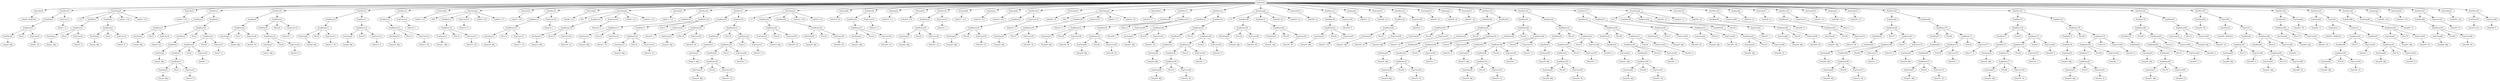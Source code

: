 digraph {
	ordering = out;
	ExpConst98 -> "Value98: 0";
	StatMove28 -> ExpTemp70;
	StatMove28 -> ExpConst98;
	ExpTemp70 -> "Temp70: $rv";
	StatLabel21 -> "Label44: L20";
	ExpMem89 -> ExpBinary95;
	ExpConst96 -> "Value96: 44";
	ExpBinary95 -> ExpTemp69;
	ExpBinary95 -> Plus80;
	ExpBinary95 -> ExpConst96;
	StatLabel20 -> "Label43: L19";
	ExpTemp68 -> "Temp68: T7";
	StatMove26 -> ExpMem88;
	StatMove26 -> ExpTemp68;
	ExpMem88 -> ExpBinary94;
	ExpConst95 -> "Value95: 44";
	ExpBinary94 -> ExpTemp67;
	ExpBinary94 -> Plus79;
	ExpBinary94 -> ExpConst95;
	ExpTemp67 -> "Temp67: $fp";
	ExpMem87 -> ExpBinary93;
	ExpConst94 -> "Value94: 8";
	StatMove13 -> ExpMem38;
	StatMove13 -> ExpConst48;
	ExpMem50 -> ExpMem51;
	ExpMem38 -> ExpBinary41;
	ExpConst46 -> "Value46: 20";
	ExpBinary39 -> ExpTemp30;
	ExpBinary39 -> Plus34;
	ExpBinary39 -> ExpConst45;
	ExpMem19 -> ExpBinary21;
	ExpConst44 -> "Value44: 4";
	StatMove17 -> ExpMem53;
	StatMove17 -> ExpMem57;
	ExpMem33 -> ExpMem34;
	ExpMem34 -> ExpTemp28;
	ExpConst89 -> "Value89: 32";
	ExpBinary34 -> ExpTemp27;
	ExpBinary34 -> Plus30;
	ExpBinary34 -> ExpConst41;
	ExpTemp27 -> "Temp27: $fp";
	ExpMem35 -> ExpBinary38;
	ExpConst40 -> "Value40: 1";
	ExpMem30 -> ExpBinary33;
	ExpTemp30 -> "Temp30: $fp";
	ExpConst39 -> "Value39: 36";
	ExpBinary38 -> ExpTemp29;
	ExpBinary38 -> Plus32;
	ExpBinary38 -> ExpConst42;
	ExpConst38 -> "Value38: 36";
	ExpConst60 -> "Value60: 4";
	ExpMem69 -> ExpBinary73;
	ExpMem29 -> ExpBinary31;
	ExpBinary84 -> ExpMem81;
	ExpBinary84 -> Plus71;
	ExpBinary84 -> ExpConst85;
	ExpTemp25 -> "Temp25: $fp";
	ExpConst36 -> "Value36: 16";
	StatLabel10 -> "Label20: L6";
	StatMove10 -> ExpMem27;
	StatMove10 -> ExpConst35;
	ExpMem4 -> ExpBinary4;
	StatCJump1 -> NE0;
	StatCJump1 -> ExpMem13;
	StatCJump1 -> ExpConst16;
	StatCJump1 -> "Label5: L16";
	StatCJump1 -> "Label6: L17";
	ExpBinary29 -> ExpTemp23;
	ExpBinary29 -> Plus26;
	ExpBinary29 -> ExpConst34;
	ExpBinary53 -> ExpBinary54;
	ExpBinary53 -> Times5;
	ExpBinary53 -> ExpConst60;
	ExpMem64 -> ExpTemp48;
	ExpMem31 -> ExpBinary34;
	StatLabel8 -> "Label17: L11";
	ExpBinary18 -> ExpMem17;
	ExpBinary18 -> Plus17;
	ExpBinary18 -> ExpConst23;
	ExpTemp49 -> "Temp49: $fp";
	StatMove9 -> ExpMem26;
	StatMove9 -> ExpConst33;
	ExpConst86 -> "Value86: 4";
	ExpConst21 -> "Value21: 32";
	ExpTemp22 -> "Temp22: $fp";
	StatJump0 -> "Label15: L11";
	StatLabel7 -> "Label16: L10";
	ExpBinary20 -> ExpTemp16;
	ExpBinary20 -> Plus18;
	ExpBinary20 -> ExpConst24;
	ExpTemp28 -> "Temp28: $fp";
	ExpMem47 -> ExpTemp37;
	ExpMem26 -> ExpBinary28;
	StatLabel16 -> "Label34: L0";
	ExpBinary64 -> ExpTemp46;
	ExpBinary64 -> Plus55;
	ExpBinary64 -> ExpConst68;
	ExpMem25 -> ExpBinary27;
	ExpBinary27 -> ExpTemp21;
	ExpBinary27 -> Plus24;
	ExpBinary27 -> ExpConst30;
	ExpTemp21 -> "Temp21: $fp";
	ExpBinary60 -> ExpTemp43;
	ExpBinary60 -> Plus51;
	ExpBinary60 -> ExpConst64;
	ExpTemp64 -> "Temp64: T7";
	ExpTemp24 -> "Temp24: $fp";
	ExpBinary25 -> ExpTemp19;
	ExpBinary25 -> Plus22;
	ExpBinary25 -> ExpConst28;
	ExpBinary40 -> ExpTemp31;
	ExpBinary40 -> Plus35;
	ExpBinary40 -> ExpConst46;
	ExpBinary26 -> ExpTemp20;
	ExpBinary26 -> Plus23;
	ExpBinary26 -> ExpConst29;
	StatCJump3 -> LT1;
	StatCJump3 -> ExpMem23;
	StatCJump3 -> ExpMem24;
	StatCJump3 -> "Label12: L10";
	StatCJump3 -> "Label13: L9";
	ExpMem60 -> ExpBinary64;
	ExpTemp55 -> "Temp55: $fp";
	ExpMem36 -> ExpBinary39;
	ExpBinary63 -> ExpTemp45;
	ExpBinary63 -> Plus53;
	ExpBinary63 -> ExpConst66;
	ExpMem22 -> ExpBinary24;
	ExpBinary24 -> ExpTemp18;
	ExpBinary24 -> Plus20;
	ExpBinary24 -> ExpConst25;
	ExpMem20 -> ExpMem21;
	StatMove7 -> ExpMem18;
	StatMove7 -> ExpMem19;
	ExpMem18 -> ExpBinary20;
	ExpMem54 -> ExpMem55;
	ExpBinary5 -> ExpBinary6;
	ExpBinary5 -> Times0;
	ExpBinary5 -> ExpConst7;
	ExpConst8 -> "Value8: 32";
	StatLabel17 -> "Label36: L1";
	StatJump5 -> "Label38: L15";
	ExpBinary83 -> ExpBinary84;
	ExpBinary83 -> Times11;
	ExpBinary83 -> ExpConst86;
	ExpConst4 -> "Value4: 40";
	ExpBinary8 -> ExpTemp6;
	ExpBinary8 -> Plus7;
	ExpBinary8 -> ExpConst8;
	ExpConst5 -> "Value5: 8";
	StatMove6 -> ExpMem16;
	StatMove6 -> ExpBinary18;
	ExpBinary12 -> ExpTemp9;
	ExpBinary12 -> Plus10;
	ExpBinary12 -> ExpConst12;
	ExpMem23 -> ExpBinary25;
	ExpMem9 -> ExpBinary10;
	ExpTemp23 -> "Temp23: $fp";
	ExpTemp17 -> "Temp17: $fp";
	ExpConst42 -> "Value42: 36";
	ExpMem1 -> ExpBinary1;
	ExpConst0 -> "Value0: 24";
	ExpMem6 -> ExpTemp4;
	ExpConst16 -> "Value16: 0";
	StatMove19 -> ExpMem61;
	StatMove19 -> ExpConst71;
	ExpTemp61 -> "Temp61: $fp";
	ExpBinary30 -> ExpTemp24;
	ExpBinary30 -> Plus27;
	ExpBinary30 -> ExpConst36;
	StatCJump4 -> NE2;
	StatCJump4 -> ExpMem28;
	StatCJump4 -> ExpConst37;
	StatCJump4 -> "Label21: L7";
	StatCJump4 -> "Label22: L8";
	ExpMem13 -> ExpBinary14;
	ExpBinary37 -> ExpMem35;
	ExpBinary37 -> Plus33;
	ExpBinary37 -> ExpConst43;
	ExpMem27 -> ExpBinary29;
	StatMove21 -> ExpMem70;
	StatMove21 -> ExpMem74;
	ExpConst32 -> "Value32: 16";
	ExpConst58 -> "Value58: 36";
	ExpMem15 -> ExpBinary16;
	ExpTemp8 -> "Temp8: $fp";
	ExpConst12 -> "Value12: 8";
	ExpTemp4 -> "Temp4: $fp";
	StatLabel5 -> "Label11: L13";
	ExpTemp1 -> "Temp1: $fp";
	ExpBinary91 -> ExpMem86;
	ExpBinary91 -> Plus77;
	ExpBinary91 -> ExpConst93;
	StatMove4 -> ExpMem12;
	StatMove4 -> ExpConst14;
	ExpConst1 -> "Value1: 0";
	ExpTemp19 -> "Temp19: $fp";
	ExpConst64 -> "Value64: 24";
	ExpMem44 -> ExpBinary47;
	ExpBinary22 -> ExpBinary23;
	ExpBinary22 -> Times1;
	ExpBinary22 -> ExpConst27;
	ExpTemp33 -> "Temp33: $fp";
	StatLabel0 -> "Label0: QS@Sort";
	ExpConst24 -> "Value24: 20";
	ExpMem73 -> ExpBinary77;
	ExpConst28 -> "Value28: 20";
	StatCJump0 -> LT0;
	StatCJump0 -> ExpMem1;
	StatCJump0 -> ExpMem2;
	StatCJump0 -> "Label1: L18";
	StatCJump0 -> "Label2: L19";
	ExpTemp16 -> "Temp16: $fp";
	ExpMem0 -> ExpBinary0;
	ExpTemp36 -> "Temp36: $fp";
	ExpConst17 -> "Value17: 16";
	ExpMem3 -> ExpBinary3;
	ExpBinary10 -> ExpTemp7;
	ExpBinary10 -> Plus8;
	ExpBinary10 -> ExpConst9;
	ExpCall1 -> ExpName1;
	ExpCall1 -> ExpList1;
	ExpMem17 -> ExpBinary19;
	ExpConst15 -> "Value15: 28";
	ExpConst88 -> "Value88: 4";
	ExpBinary55 -> ExpTemp40;
	ExpBinary55 -> Plus46;
	ExpBinary55 -> ExpConst58;
	StatLabel1 -> "Label3: L18";
	ExpMem2 -> ExpBinary2;
	ExpConst47 -> "Value47: 16";
	StatLabel6 -> "Label14: L9";
	ExpTemp14 -> "Temp14: $fp";
	ExpBinary48 -> ExpMem46;
	ExpBinary48 -> Plus42;
	ExpBinary48 -> ExpBinary49;
	ExpMem59 -> ExpBinary63;
	ExpBinary76 -> ExpMem73;
	ExpBinary76 -> Plus65;
	ExpBinary76 -> ExpConst79;
	ExpConst23 -> "Value23: 1";
	ExpMem21 -> ExpTemp17;
	ExpTemp12 -> "Temp12: $fp";
	StatLabel3 -> "Label7: L16";
	ExpMem82 -> ExpBinary86;
	ExpMem7 -> ExpBinary7;
	ExpConst13 -> "Value13: 28";
	ExpTemp46 -> "Temp46: $fp";
	ExpBinary3 -> ExpTemp3;
	ExpBinary3 -> Plus3;
	ExpBinary3 -> ExpConst4;
	ExpConst45 -> "Value45: 40";
	ExpTemp40 -> "Temp40: $fp";
	ExpConst26 -> "Value26: 1";
	ExpConst18 -> "Value18: 1";
	ExpConst82 -> "Value82: 1";
	ExpConst2 -> "Value2: 4";
	ExpBinary14 -> ExpTemp11;
	ExpBinary14 -> Plus12;
	ExpBinary14 -> ExpConst15;
	ExpTemp69 -> "Temp69: $fp";
	ExpTemp38 -> "Temp38: $fp";
	ExpBinary32 -> ExpMem30;
	ExpBinary32 -> Minus1;
	ExpBinary32 -> ExpConst40;
	ExpMem14 -> ExpBinary15;
	ExpBinary0 -> ExpTemp0;
	ExpBinary0 -> Plus0;
	ExpBinary0 -> ExpConst0;
	StatLabel12 -> "Label26: L3";
	ExpBinary46 -> ExpMem44;
	ExpBinary46 -> Plus41;
	ExpBinary46 -> ExpConst53;
	ExpConst43 -> "Value43: 1";
	ExpBinary6 -> ExpMem7;
	ExpBinary6 -> Plus6;
	ExpBinary6 -> ExpConst6;
	ExpBinary7 -> ExpTemp5;
	ExpBinary7 -> Plus5;
	ExpBinary7 -> ExpConst5;
	StatLabel11 -> "Label23: L7";
	ExpBinary65 -> ExpTemp47;
	ExpBinary65 -> Plus56;
	ExpBinary65 -> ExpConst70;
	ExpTemp2 -> "Temp2: $fp";
	ExpMem8 -> ExpBinary8;
	ExpTemp0 -> "Temp0: $fp";
	ExpBinary36 -> ExpBinary37;
	ExpBinary36 -> Times2;
	ExpBinary36 -> ExpConst44;
	ExpConst74 -> "Value74: 4";
	ExpBinary1 -> ExpTemp1;
	ExpBinary1 -> Plus1;
	ExpBinary1 -> ExpConst2;
	ExpBinary42 -> ExpTemp33;
	ExpBinary42 -> Plus37;
	ExpBinary42 -> ExpConst49;
	ExpTemp32 -> "Temp32: $fp";
	ExpConst10 -> "Value10: 1";
	ExpBinary41 -> ExpTemp32;
	ExpBinary41 -> Plus36;
	ExpBinary41 -> ExpConst47;
	ExpBinary54 -> ExpMem52;
	ExpBinary54 -> Plus47;
	ExpBinary54 -> ExpConst59;
	StatList0 -> StatLabel0;
	StatList0 -> StatMove0;
	StatList0 -> StatCJump0;
	StatList0 -> StatLabel1;
	StatList0 -> StatMove1;
	StatList0 -> StatMove2;
	StatList0 -> StatMove3;
	StatList0 -> StatMove4;
	StatList0 -> StatLabel2;
	StatList0 -> StatCJump1;
	StatList0 -> StatLabel3;
	StatList0 -> StatMove5;
	StatList0 -> StatLabel4;
	StatList0 -> StatCJump2;
	StatList0 -> StatLabel5;
	StatList0 -> StatMove6;
	StatList0 -> StatMove7;
	StatList0 -> StatCJump3;
	StatList0 -> StatLabel6;
	StatList0 -> StatMove8;
	StatList0 -> StatJump0;
	StatList0 -> StatLabel7;
	StatList0 -> StatMove9;
	StatList0 -> StatLabel8;
	StatList0 -> StatJump1;
	StatList0 -> StatLabel9;
	StatList0 -> StatMove10;
	StatList0 -> StatLabel10;
	StatList0 -> StatCJump4;
	StatList0 -> StatLabel11;
	StatList0 -> StatMove11;
	StatList0 -> StatMove12;
	StatList0 -> StatCJump5;
	StatList0 -> StatLabel12;
	StatList0 -> StatMove13;
	StatList0 -> StatJump2;
	StatList0 -> StatLabel13;
	StatList0 -> StatMove14;
	StatList0 -> StatLabel14;
	StatList0 -> StatJump3;
	StatList0 -> StatLabel15;
	StatList0 -> StatMove15;
	StatList0 -> StatMove16;
	StatList0 -> StatMove17;
	StatList0 -> StatCJump6;
	StatList0 -> StatLabel16;
	StatList0 -> StatMove18;
	StatList0 -> StatJump4;
	StatList0 -> StatLabel17;
	StatList0 -> StatMove19;
	StatList0 -> StatLabel18;
	StatList0 -> StatJump5;
	StatList0 -> StatLabel19;
	StatList0 -> StatMove20;
	StatList0 -> StatMove21;
	StatList0 -> StatMove22;
	StatList0 -> StatMove23;
	StatList0 -> StatMove24;
	StatList0 -> StatMove25;
	StatList0 -> StatMove26;
	StatList0 -> StatJump6;
	StatList0 -> StatLabel20;
	StatList0 -> StatMove27;
	StatList0 -> StatLabel21;
	StatList0 -> StatMove28;
	ExpBinary23 -> ExpMem22;
	ExpBinary23 -> Plus21;
	ExpBinary23 -> ExpConst26;
	StatMove16 -> ExpMem45;
	StatMove16 -> ExpMem49;
	ExpConst11 -> "Value11: 36";
	ExpTemp47 -> "Temp47: $fp";
	ExpBinary2 -> ExpTemp2;
	ExpBinary2 -> Plus2;
	ExpBinary2 -> ExpConst3;
	StatMove3 -> ExpMem10;
	StatMove3 -> ExpMem11;
	ExpMem70 -> ExpBinary74;
	StatMove11 -> ExpMem29;
	StatMove11 -> ExpBinary32;
	ExpMem37 -> ExpBinary40;
	ExpTemp44 -> "Temp44: $fp";
	ExpConst30 -> "Value30: 16";
	ExpMem10 -> ExpBinary11;
	ExpBinary79 -> ExpBinary80;
	ExpBinary79 -> Times10;
	ExpBinary79 -> ExpConst83;
	ExpTemp10 -> "Temp10: $fp";
	ExpMem28 -> ExpBinary30;
	ExpBinary69 -> ExpTemp49;
	ExpBinary69 -> Plus58;
	ExpBinary69 -> ExpConst72;
	ExpBinary13 -> ExpTemp10;
	ExpBinary13 -> Plus11;
	ExpBinary13 -> ExpConst13;
	ExpConst20 -> "Value20: 0";
	ExpConst49 -> "Value49: 16";
	ExpTemp13 -> "Temp13: $fp";
	ExpMem12 -> ExpBinary13;
	ExpConst3 -> "Value3: 8";
	ExpConst14 -> "Value14: 1";
	ExpBinary31 -> ExpTemp25;
	ExpBinary31 -> Plus28;
	ExpBinary31 -> ExpConst38;
	ExpConst9 -> "Value9: 4";
	ExpBinary28 -> ExpTemp22;
	ExpBinary28 -> Plus25;
	ExpBinary28 -> ExpConst32;
	StatMove5 -> ExpMem14;
	StatMove5 -> ExpConst18;
	ExpBinary89 -> ExpTemp61;
	ExpBinary89 -> Plus74;
	ExpBinary89 -> ExpConst89;
	StatLabel2 -> "Label4: L15";
	ExpMem79 -> ExpMem80;
	ExpConst41 -> "Value41: 20";
	ExpMem75 -> ExpMem76;
	ExpConst25 -> "Value25: 32";
	ExpTemp11 -> "Temp11: $fp";
	ExpConst37 -> "Value37: 0";
	ExpConst22 -> "Value22: 32";
	ExpConst7 -> "Value7: 4";
	ExpMem86 -> ExpBinary92;
	ExpMem32 -> ExpBinary35;
	ExpTemp60 -> "Temp60: $fp";
	StatLabel4 -> "Label8: L12";
	ExpTemp53 -> "Temp53: $fp";
	ExpBinary16 -> ExpTemp13;
	ExpBinary16 -> Plus14;
	ExpBinary16 -> ExpConst19;
	StatMove0 -> ExpMem0;
	StatMove0 -> ExpConst1;
	ExpConst19 -> "Value19: 16";
	ExpMem24 -> ExpBinary26;
	ExpTemp5 -> "Temp5: $fp";
	ExpTemp57 -> "Temp57: $fp";
	StatMove1 -> ExpMem3;
	StatMove1 -> ExpMem4;
	ExpBinary17 -> ExpTemp14;
	ExpBinary17 -> Plus15;
	ExpBinary17 -> ExpConst21;
	ExpBinary35 -> ExpMem33;
	ExpBinary35 -> Plus31;
	ExpBinary35 -> ExpBinary36;
	ExpMem56 -> ExpBinary59;
	ExpConst62 -> "Value62: 1";
	StatMove12 -> ExpMem31;
	StatMove12 -> ExpMem32;
	ExpTemp15 -> "Temp15: $fp";
	ExpConst51 -> "Value51: 24";
	ExpMem77 -> ExpBinary81;
	ExpBinary19 -> ExpTemp15;
	ExpBinary19 -> Plus16;
	ExpBinary19 -> ExpConst22;
	ExpConst48 -> "Value48: 0";
	StatJump2 -> "Label27: L5";
	StatLabel13 -> "Label28: L4";
	ExpConst27 -> "Value27: 4";
	ExpMem39 -> ExpBinary42;
	ExpBinary73 -> ExpTemp51;
	ExpBinary73 -> Plus61;
	ExpBinary73 -> ExpConst75;
	ExpMem11 -> ExpBinary12;
	StatMove14 -> ExpMem39;
	StatMove14 -> ExpConst50;
	ExpMem49 -> ExpBinary52;
	ExpConst50 -> "Value50: 1";
	StatLabel14 -> "Label29: L5";
	StatJump6 -> "Label42: L20";
	ExpMem71 -> ExpMem72;
	StatJump3 -> "Label30: L6";
	ExpBinary15 -> ExpTemp12;
	ExpBinary15 -> Plus13;
	ExpBinary15 -> ExpConst17;
	ExpConst79 -> "Value79: 1";
	StatLabel15 -> "Label31: L8";
	ExpTemp45 -> "Temp45: $fp";
	ExpTemp3 -> "Temp3: $fp";
	ExpBinary43 -> ExpTemp34;
	ExpBinary43 -> Plus38;
	ExpBinary43 -> ExpConst51;
	ExpMem40 -> ExpBinary43;
	ExpTemp35 -> "Temp35: $fp";
	StatMove23 -> ExpTemp59;
	StatMove23 -> ExpCall0;
	ExpMem43 -> ExpTemp35;
	ExpMem42 -> ExpMem43;
	ExpBinary44 -> ExpMem42;
	ExpBinary44 -> Plus39;
	ExpBinary44 -> ExpBinary45;
	ExpMem16 -> ExpBinary17;
	ExpBinary81 -> ExpTemp55;
	ExpBinary81 -> Plus67;
	ExpBinary81 -> ExpConst81;
	ExpMem62 -> ExpBinary66;
	ExpMem81 -> ExpBinary85;
	ExpConst52 -> "Value52: 32";
	ExpMem84 -> ExpBinary89;
	ExpTemp58 -> "Temp58: $fp";
	StatJump4 -> "Label35: L2";
	ExpConst53 -> "Value53: 1";
	ExpMem78 -> ExpBinary82;
	ExpBinary45 -> ExpBinary46;
	ExpBinary45 -> Times3;
	ExpBinary45 -> ExpConst54;
	ExpBinary21 -> ExpMem20;
	ExpBinary21 -> Plus19;
	ExpBinary21 -> ExpBinary22;
	ExpConst54 -> "Value54: 4";
	ExpConst72 -> "Value72: 36";
	ExpMem46 -> ExpMem47;
	ExpBinary4 -> ExpMem5;
	ExpBinary4 -> Plus4;
	ExpBinary4 -> ExpBinary5;
	ExpBinary51 -> ExpTemp38;
	ExpBinary51 -> Plus43;
	ExpBinary51 -> ExpConst55;
	ExpBinary9 -> ExpMem9;
	ExpBinary9 -> Minus0;
	ExpBinary9 -> ExpConst10;
	ExpConst61 -> "Value61: 36";
	ExpConst55 -> "Value55: 32";
	ExpBinary50 -> ExpMem48;
	ExpBinary50 -> Plus44;
	ExpBinary50 -> ExpConst56;
	ExpConst56 -> "Value56: 1";
	ExpTemp34 -> "Temp34: $fp";
	ExpBinary49 -> ExpBinary50;
	ExpBinary49 -> Times4;
	ExpBinary49 -> ExpConst57;
	ExpTemp50 -> "Temp50: $fp";
	ExpConst97 -> "Value97: 0";
	ExpConst57 -> "Value57: 4";
	ExpConst77 -> "Value77: 4";
	ExpMem61 -> ExpBinary65;
	ExpBinary58 -> ExpMem56;
	ExpBinary58 -> Plus50;
	ExpBinary58 -> ExpConst62;
	StatMove2 -> ExpMem8;
	StatMove2 -> ExpBinary9;
	ExpMem45 -> ExpBinary48;
	ExpTemp51 -> "Temp51: $fp";
	ExpTemp39 -> "Temp39: $fp";
	ExpConst63 -> "Value63: 4";
	ExpMem51 -> ExpTemp39;
	ExpBinary85 -> ExpTemp57;
	ExpBinary85 -> Plus70;
	ExpBinary85 -> ExpConst84;
	ExpBinary52 -> ExpMem50;
	ExpBinary52 -> Plus45;
	ExpBinary52 -> ExpBinary53;
	ExpMem52 -> ExpBinary55;
	StatLabel18 -> "Label37: L2";
	ExpCall0 -> ExpName0;
	ExpCall0 -> ExpList0;
	ExpConst59 -> "Value59: 1";
	ExpTemp56 -> "Temp56: $fp";
	ExpMem85 -> ExpBinary90;
	ExpTemp41 -> "Temp41: $fp";
	ExpTemp31 -> "Temp31: $fp";
	ExpTemp42 -> "Temp42: $fp";
	ExpBinary59 -> ExpTemp42;
	ExpBinary59 -> Plus49;
	ExpBinary59 -> ExpConst61;
	StatMove8 -> ExpMem25;
	StatMove8 -> ExpConst31;
	ExpBinary74 -> ExpMem71;
	ExpBinary74 -> Plus63;
	ExpBinary74 -> ExpBinary75;
	ExpBinary57 -> ExpBinary58;
	ExpBinary57 -> Times6;
	ExpBinary57 -> ExpConst63;
	ExpConst75 -> "Value75: 32";
	ExpConst34 -> "Value34: 16";
	ExpMem53 -> ExpBinary56;
	ExpTemp7 -> "Temp7: $fp";
	ExpTemp43 -> "Temp43: $fp";
	ExpMem57 -> ExpBinary60;
	StatJump1 -> "Label18: L12";
	StatCJump6 -> LT3;
	StatCJump6 -> ExpMem58;
	StatCJump6 -> ExpBinary62;
	StatCJump6 -> "Label32: L0";
	StatCJump6 -> "Label33: L1";
	ExpBinary33 -> ExpTemp26;
	ExpBinary33 -> Plus29;
	ExpBinary33 -> ExpConst39;
	ExpBinary61 -> ExpTemp44;
	ExpBinary61 -> Plus52;
	ExpBinary61 -> ExpConst65;
	ExpConst29 -> "Value29: 40";
	ExpConst65 -> "Value65: 36";
	ExpConst66 -> "Value66: 32";
	ExpBinary62 -> ExpMem59;
	ExpBinary62 -> Plus54;
	ExpBinary62 -> ExpConst67;
	ExpBinary90 -> ExpTemp62;
	ExpBinary90 -> Plus75;
	ExpBinary90 -> ExpConst91;
	ExpTemp63 -> "Temp63: T6";
	StatCJump5 -> LT2;
	StatCJump5 -> ExpMem36;
	StatCJump5 -> ExpMem37;
	StatCJump5 -> "Label24: L4";
	StatCJump5 -> "Label25: L3";
	ExpTemp29 -> "Temp29: $fp";
	ExpConst68 -> "Value68: 28";
	ExpTemp26 -> "Temp26: $fp";
	ExpConst70 -> "Value70: 28";
	ExpConst83 -> "Value83: 4";
	StatCJump2 -> NE1;
	StatCJump2 -> ExpMem15;
	StatCJump2 -> ExpConst20;
	StatCJump2 -> "Label9: L13";
	StatCJump2 -> "Label10: L14";
	ExpConst71 -> "Value71: 1";
	StatLabel19 -> "Label39: L17";
	ExpTemp48 -> "Temp48: $fp";
	ExpMem63 -> ExpMem64;
	ExpBinary66 -> ExpMem63;
	ExpBinary66 -> Plus57;
	ExpBinary66 -> ExpBinary67;
	ExpMem65 -> ExpBinary69;
	ExpBinary68 -> ExpMem65;
	ExpBinary68 -> Plus59;
	ExpBinary68 -> ExpConst73;
	ExpBinary67 -> ExpBinary68;
	ExpBinary67 -> Times7;
	ExpBinary67 -> ExpConst74;
	StatMove20 -> ExpMem62;
	StatMove20 -> ExpMem66;
	ExpMem68 -> ExpTemp50;
	ExpMem67 -> ExpMem68;
	ExpBinary72 -> ExpMem69;
	ExpBinary72 -> Plus62;
	ExpBinary72 -> ExpConst76;
	ExpMem66 -> ExpBinary70;
	ExpTemp20 -> "Temp20: $fp";
	ExpConst76 -> "Value76: 1";
	ExpMem5 -> ExpMem6;
	ExpBinary78 -> ExpMem75;
	ExpBinary78 -> Plus66;
	ExpBinary78 -> ExpBinary79;
	StatMove27 -> ExpMem89;
	StatMove27 -> ExpConst97;
	ExpMem83 -> ExpBinary87;
	ExpBinary71 -> ExpBinary72;
	ExpBinary71 -> Times8;
	ExpBinary71 -> ExpConst77;
	ExpTemp37 -> "Temp37: $fp";
	ExpConst67 -> "Value67: 1";
	ExpTemp52 -> "Temp52: $fp";
	ExpConst69 -> "Value69: 0";
	ExpMem72 -> ExpTemp52;
	ExpBinary77 -> ExpTemp53;
	ExpBinary77 -> Plus64;
	ExpBinary77 -> ExpConst78;
	ExpConst78 -> "Value78: 32";
	ExpBinary75 -> ExpBinary76;
	ExpBinary75 -> Times9;
	ExpBinary75 -> ExpConst80;
	StatMove15 -> ExpMem40;
	StatMove15 -> ExpMem41;
	ExpConst80 -> "Value80: 4";
	ExpConst81 -> "Value81: 8";
	ExpConst6 -> "Value6: 1";
	ExpTemp54 -> "Temp54: $fp";
	ExpConst35 -> "Value35: 1";
	ExpMem76 -> ExpTemp54;
	ExpBinary80 -> ExpMem77;
	ExpBinary80 -> Plus68;
	ExpBinary80 -> ExpConst82;
	ExpConst31 -> "Value31: 0";
	ExpBinary56 -> ExpMem54;
	ExpBinary56 -> Plus48;
	ExpBinary56 -> ExpBinary57;
	ExpMem74 -> ExpBinary78;
	ExpConst73 -> "Value73: 1";
	ExpMem80 -> ExpTemp56;
	ExpMem48 -> ExpBinary51;
	ExpBinary92 -> ExpTemp65;
	ExpBinary92 -> Plus76;
	ExpBinary92 -> ExpConst92;
	StatMove25 -> ExpTemp64;
	StatMove25 -> ExpCall1;
	ExpBinary82 -> ExpMem79;
	ExpBinary82 -> Plus69;
	ExpBinary82 -> ExpBinary83;
	ExpTemp6 -> "Temp6: $fp";
	ExpConst84 -> "Value84: 8";
	StatMove18 -> ExpMem60;
	StatMove18 -> ExpConst69;
	ExpConst85 -> "Value85: 1";
	StatMove22 -> ExpMem78;
	StatMove22 -> ExpMem82;
	ExpBinary86 -> ExpTemp58;
	ExpBinary86 -> Plus72;
	ExpBinary86 -> ExpConst87;
	ExpConst87 -> "Value87: 24";
	ExpConst90 -> "Value90: 1";
	StatLabel9 -> "Label19: L14";
	ExpTemp59 -> "Temp59: T6";
	ExpName0 -> "Label40: QS@Sort";
	ExpBinary70 -> ExpMem67;
	ExpBinary70 -> Plus60;
	ExpBinary70 -> ExpBinary71;
	ExpTemp18 -> "Temp18: $fp";
	ExpBinary87 -> ExpTemp60;
	ExpBinary87 -> Plus73;
	ExpBinary87 -> ExpConst88;
	ExpMem58 -> ExpBinary61;
	ExpBinary88 -> ExpMem84;
	ExpBinary88 -> Minus2;
	ExpBinary88 -> ExpConst90;
	ExpList0 -> ExpMem83;
	ExpList0 -> ExpBinary88;
	ExpTemp62 -> "Temp62: $fp";
	ExpConst91 -> "Value91: 44";
	StatMove24 -> ExpMem85;
	StatMove24 -> ExpTemp63;
	ExpName1 -> "Label41: QS@Sort";
	ExpConst33 -> "Value33: 1";
	ExpMem55 -> ExpTemp41;
	ExpTemp65 -> "Temp65: $fp";
	ExpBinary47 -> ExpTemp36;
	ExpBinary47 -> Plus40;
	ExpBinary47 -> ExpConst52;
	ExpConst92 -> "Value92: 32";
	ExpMem41 -> ExpBinary44;
	ExpConst93 -> "Value93: 1";
	ExpTemp9 -> "Temp9: $fp";
	ExpBinary11 -> ExpTemp8;
	ExpBinary11 -> Plus9;
	ExpBinary11 -> ExpConst11;
	ExpList1 -> ExpBinary91;
	ExpList1 -> ExpMem87;
	ExpTemp66 -> "Temp66: $fp";
	ExpBinary93 -> ExpTemp66;
	ExpBinary93 -> Plus78;
	ExpBinary93 -> ExpConst94;
}

